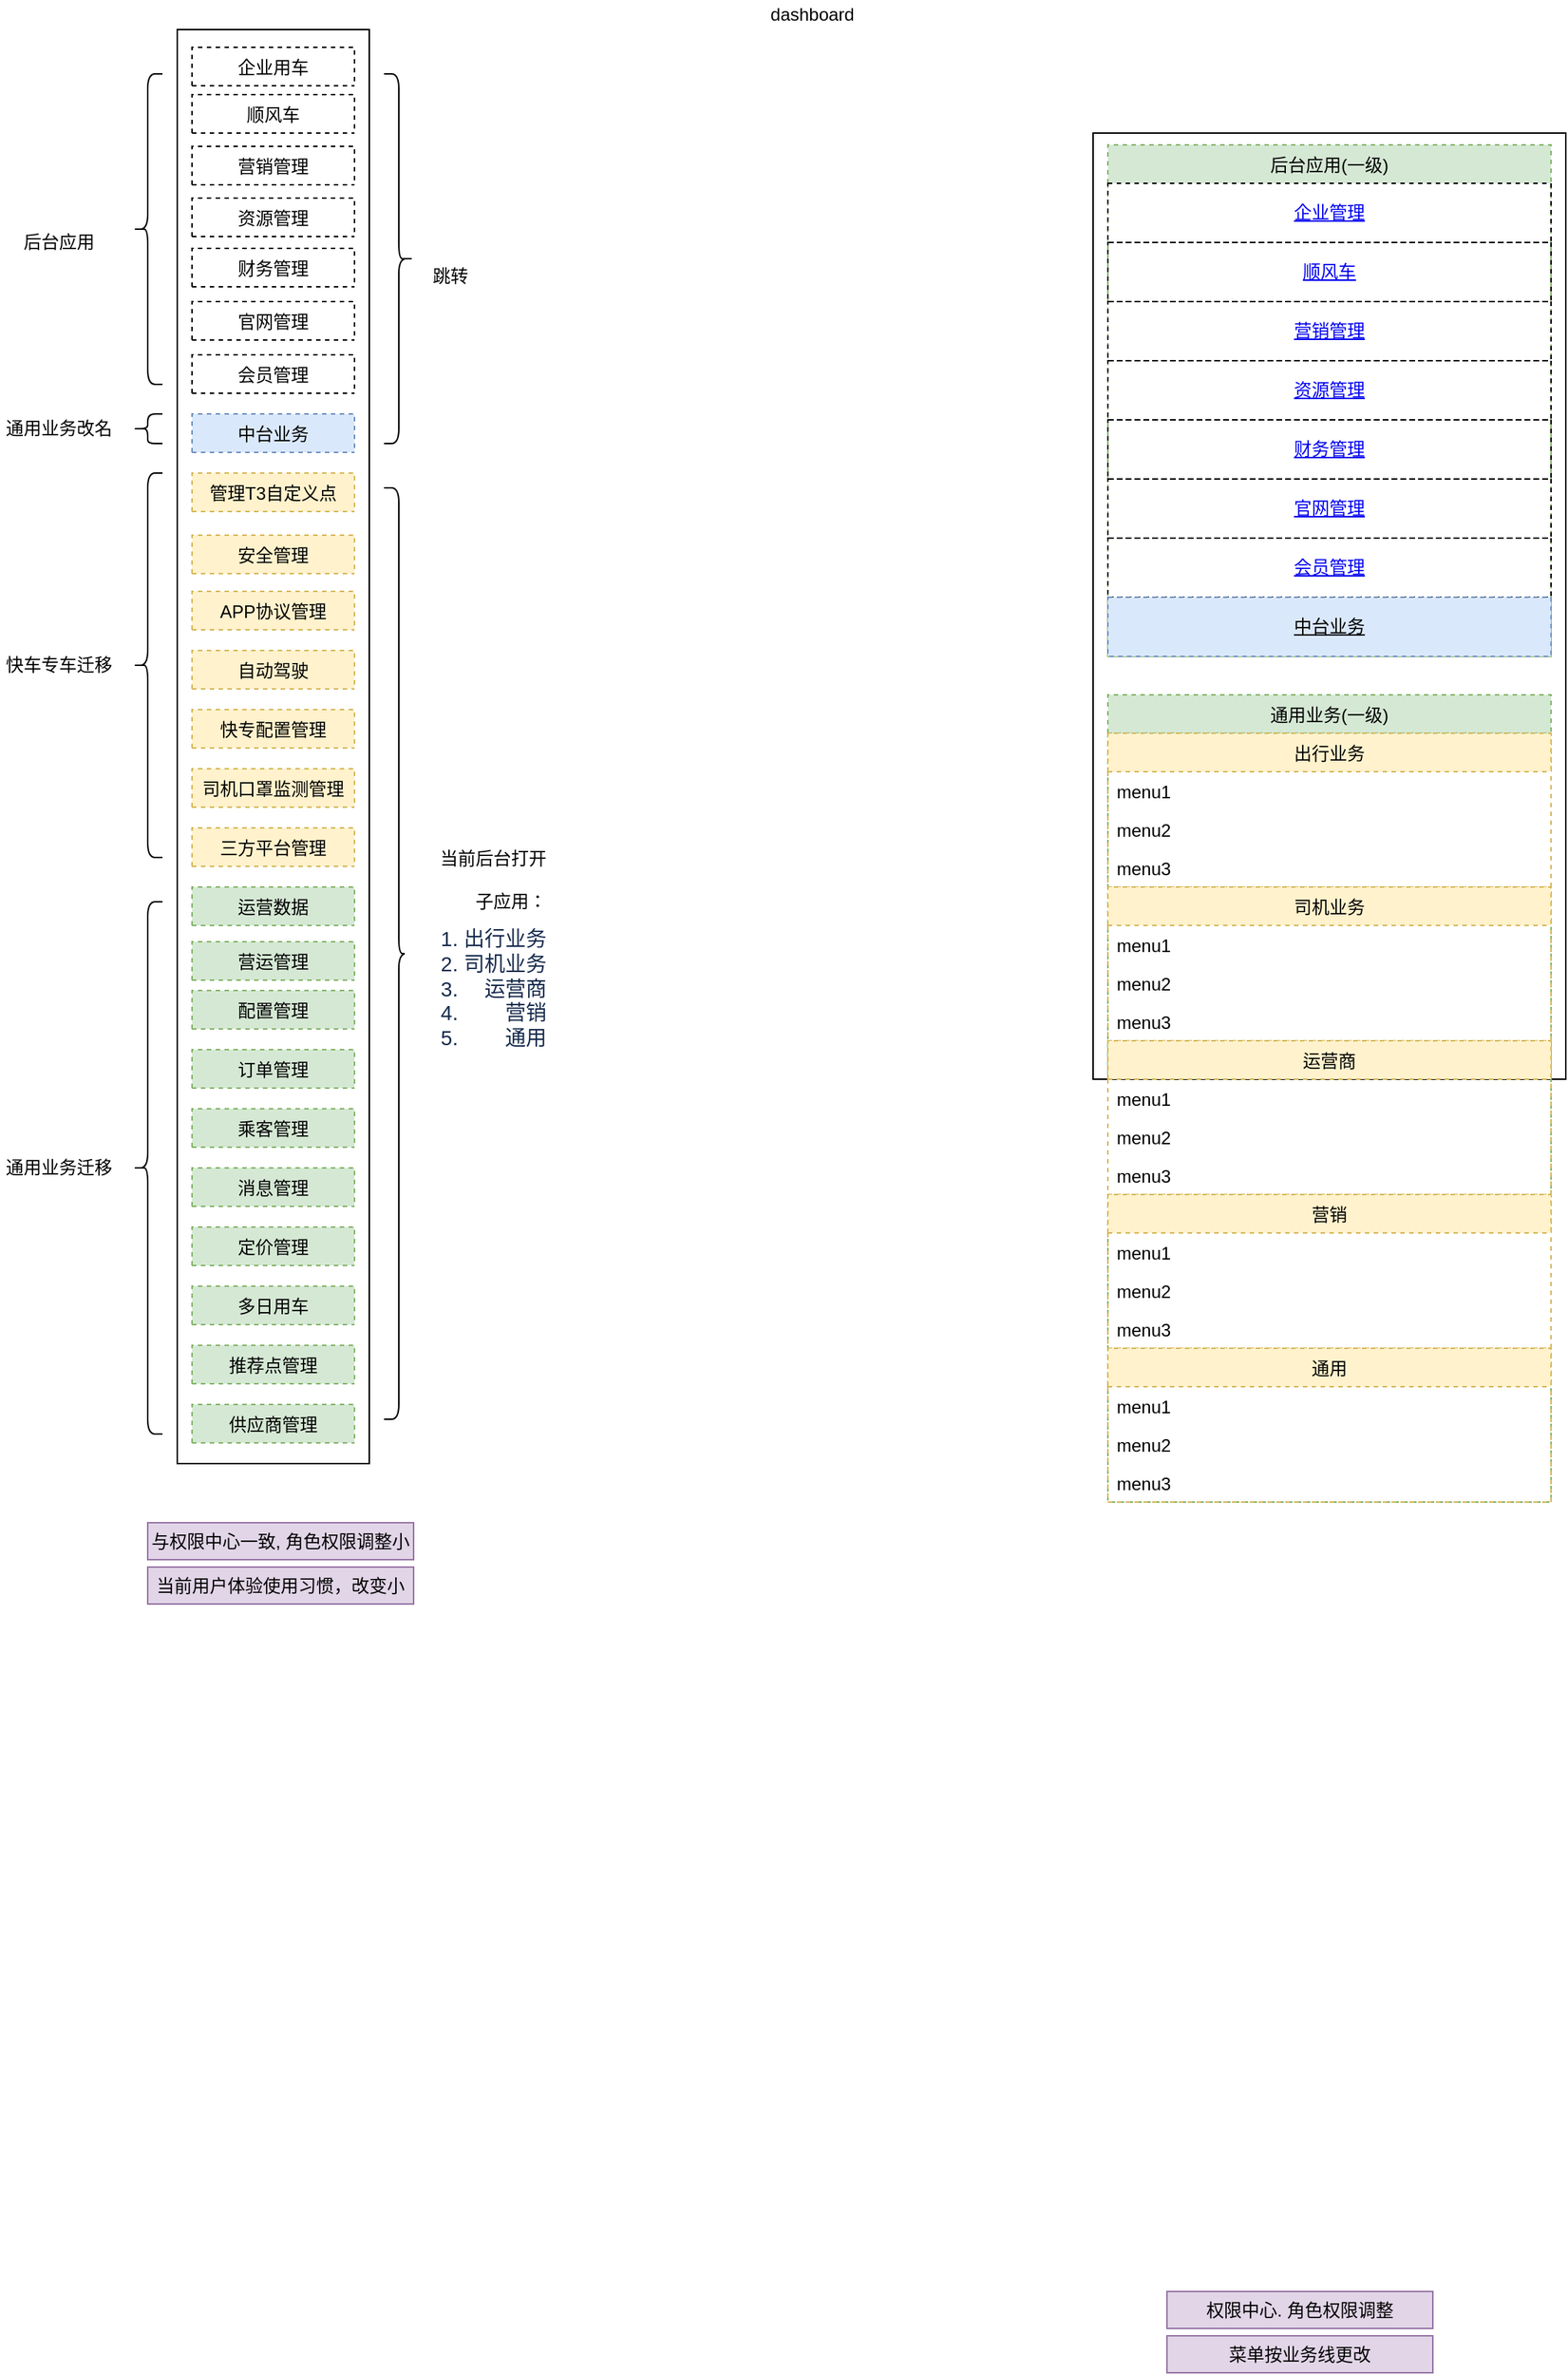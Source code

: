 <mxfile version="14.6.0" type="github">
  <diagram name="Page-1" id="9f46799a-70d6-7492-0946-bef42562c5a5">
    <mxGraphModel dx="2461" dy="762" grid="1" gridSize="10" guides="1" tooltips="1" connect="1" arrows="1" fold="1" page="1" pageScale="1" pageWidth="1100" pageHeight="850" background="#ffffff" math="0" shadow="0">
      <root>
        <mxCell id="0" />
        <mxCell id="1" parent="0" />
        <mxCell id="B4yOyPnlUr20ly3BL5Dv-3" value="" style="rounded=0;whiteSpace=wrap;html=1;" vertex="1" parent="1">
          <mxGeometry x="50" y="50" width="130" height="970" as="geometry" />
        </mxCell>
        <mxCell id="B4yOyPnlUr20ly3BL5Dv-4" value="dashboard" style="text;html=1;strokeColor=none;fillColor=none;align=center;verticalAlign=middle;whiteSpace=wrap;rounded=0;" vertex="1" parent="1">
          <mxGeometry x="445" y="30" width="70" height="20" as="geometry" />
        </mxCell>
        <mxCell id="B4yOyPnlUr20ly3BL5Dv-14" value="企业用车" style="swimlane;fontStyle=0;childLayout=stackLayout;horizontal=1;startSize=26;fillColor=none;horizontalStack=0;resizeParent=1;resizeParentMax=0;resizeLast=0;collapsible=1;marginBottom=0;dashed=1;" vertex="1" collapsed="1" parent="1">
          <mxGeometry x="60" y="62" width="110" height="26" as="geometry">
            <mxRectangle x="60" y="62" width="300" height="66" as="alternateBounds" />
          </mxGeometry>
        </mxCell>
        <UserObject label="企业用车" link="http://10.3.97.249/t3-web-companyLines/" id="B4yOyPnlUr20ly3BL5Dv-72">
          <mxCell style="text;html=1;strokeColor=none;fillColor=none;whiteSpace=wrap;align=right;verticalAlign=middle;fontColor=#0000EE;fontStyle=4;" vertex="1" parent="B4yOyPnlUr20ly3BL5Dv-14">
            <mxGeometry y="26" width="110" height="40" as="geometry" />
          </mxCell>
        </UserObject>
        <mxCell id="B4yOyPnlUr20ly3BL5Dv-48" value="顺风车" style="swimlane;fontStyle=0;childLayout=stackLayout;horizontal=1;startSize=26;fillColor=none;horizontalStack=0;resizeParent=1;resizeParentMax=0;resizeLast=0;collapsible=1;marginBottom=0;dashed=1;" vertex="1" collapsed="1" parent="1">
          <mxGeometry x="60" y="94" width="110" height="26" as="geometry">
            <mxRectangle x="60" y="130" width="300" height="66" as="alternateBounds" />
          </mxGeometry>
        </mxCell>
        <UserObject label="顺风车" link="https://www.draw.io" id="B4yOyPnlUr20ly3BL5Dv-77">
          <mxCell style="text;html=1;strokeColor=none;fillColor=none;whiteSpace=wrap;align=right;verticalAlign=middle;fontColor=#0000EE;fontStyle=4;" vertex="1" parent="B4yOyPnlUr20ly3BL5Dv-48">
            <mxGeometry y="26" width="110" height="40" as="geometry" />
          </mxCell>
        </UserObject>
        <mxCell id="B4yOyPnlUr20ly3BL5Dv-52" value="营销管理" style="swimlane;fontStyle=0;childLayout=stackLayout;horizontal=1;startSize=26;fillColor=none;horizontalStack=0;resizeParent=1;resizeParentMax=0;resizeLast=0;collapsible=1;marginBottom=0;dashed=1;" vertex="1" collapsed="1" parent="1">
          <mxGeometry x="60" y="129" width="110" height="26" as="geometry">
            <mxRectangle x="60" y="129" width="300" height="66" as="alternateBounds" />
          </mxGeometry>
        </mxCell>
        <UserObject label="营销管理" link="https://www.draw.io" id="B4yOyPnlUr20ly3BL5Dv-78">
          <mxCell style="text;html=1;strokeColor=none;fillColor=none;whiteSpace=wrap;align=right;verticalAlign=middle;fontColor=#0000EE;fontStyle=4;" vertex="1" parent="B4yOyPnlUr20ly3BL5Dv-52">
            <mxGeometry y="26" width="110" height="40" as="geometry" />
          </mxCell>
        </UserObject>
        <mxCell id="B4yOyPnlUr20ly3BL5Dv-56" value="资源管理" style="swimlane;fontStyle=0;childLayout=stackLayout;horizontal=1;startSize=26;fillColor=none;horizontalStack=0;resizeParent=1;resizeParentMax=0;resizeLast=0;collapsible=1;marginBottom=0;dashed=1;" vertex="1" collapsed="1" parent="1">
          <mxGeometry x="60" y="164" width="110" height="26" as="geometry">
            <mxRectangle x="60" y="200" width="300" height="66" as="alternateBounds" />
          </mxGeometry>
        </mxCell>
        <UserObject label="资源管理" link="https://www.draw.io" id="B4yOyPnlUr20ly3BL5Dv-79">
          <mxCell style="text;html=1;strokeColor=none;fillColor=none;whiteSpace=wrap;align=right;verticalAlign=middle;fontColor=#0000EE;fontStyle=4;" vertex="1" parent="B4yOyPnlUr20ly3BL5Dv-56">
            <mxGeometry y="26" width="110" height="40" as="geometry" />
          </mxCell>
        </UserObject>
        <mxCell id="B4yOyPnlUr20ly3BL5Dv-60" value="财务管理" style="swimlane;fontStyle=0;childLayout=stackLayout;horizontal=1;startSize=26;fillColor=none;horizontalStack=0;resizeParent=1;resizeParentMax=0;resizeLast=0;collapsible=1;marginBottom=0;dashed=1;" vertex="1" collapsed="1" parent="1">
          <mxGeometry x="60" y="198" width="110" height="26" as="geometry">
            <mxRectangle x="60" y="234" width="300" height="66" as="alternateBounds" />
          </mxGeometry>
        </mxCell>
        <UserObject label="财务管理" link="https://www.draw.io" id="B4yOyPnlUr20ly3BL5Dv-80">
          <mxCell style="text;html=1;strokeColor=none;fillColor=none;whiteSpace=wrap;align=right;verticalAlign=middle;fontColor=#0000EE;fontStyle=4;" vertex="1" parent="B4yOyPnlUr20ly3BL5Dv-60">
            <mxGeometry y="26" width="110" height="40" as="geometry" />
          </mxCell>
        </UserObject>
        <mxCell id="B4yOyPnlUr20ly3BL5Dv-64" value="官网管理" style="swimlane;fontStyle=0;childLayout=stackLayout;horizontal=1;startSize=26;fillColor=none;horizontalStack=0;resizeParent=1;resizeParentMax=0;resizeLast=0;collapsible=1;marginBottom=0;dashed=1;" vertex="1" collapsed="1" parent="1">
          <mxGeometry x="60" y="234" width="110" height="26" as="geometry">
            <mxRectangle x="60" y="270" width="300" height="66" as="alternateBounds" />
          </mxGeometry>
        </mxCell>
        <UserObject label="官网管理" link="https://www.draw.io" id="B4yOyPnlUr20ly3BL5Dv-81">
          <mxCell style="text;html=1;strokeColor=none;fillColor=none;whiteSpace=wrap;align=right;verticalAlign=middle;fontColor=#0000EE;fontStyle=4;" vertex="1" parent="B4yOyPnlUr20ly3BL5Dv-64">
            <mxGeometry y="26" width="110" height="40" as="geometry" />
          </mxCell>
        </UserObject>
        <mxCell id="B4yOyPnlUr20ly3BL5Dv-68" value="中台业务" style="swimlane;fontStyle=0;childLayout=stackLayout;horizontal=1;startSize=26;fillColor=#dae8fc;horizontalStack=0;resizeParent=1;resizeParentMax=0;resizeLast=0;collapsible=1;marginBottom=0;dashed=1;strokeColor=#6c8ebf;" vertex="1" collapsed="1" parent="1">
          <mxGeometry x="60" y="310" width="110" height="26" as="geometry">
            <mxRectangle x="60" y="310" width="300" height="66" as="alternateBounds" />
          </mxGeometry>
        </mxCell>
        <UserObject label="原通用业务" link="https://www.draw.io" id="B4yOyPnlUr20ly3BL5Dv-82">
          <mxCell style="text;html=1;strokeColor=none;fillColor=none;whiteSpace=wrap;align=right;verticalAlign=middle;fontColor=#0000EE;fontStyle=4;" vertex="1" parent="B4yOyPnlUr20ly3BL5Dv-68">
            <mxGeometry y="26" width="110" height="40" as="geometry" />
          </mxCell>
        </UserObject>
        <mxCell id="B4yOyPnlUr20ly3BL5Dv-83" value="管理T3自定义点" style="swimlane;fontStyle=0;childLayout=stackLayout;horizontal=1;startSize=26;fillColor=#fff2cc;horizontalStack=0;resizeParent=1;resizeParentMax=0;resizeLast=0;collapsible=1;marginBottom=0;dashed=1;strokeColor=#d6b656;" vertex="1" collapsed="1" parent="1">
          <mxGeometry x="60" y="350" width="110" height="26" as="geometry">
            <mxRectangle x="60" y="350" width="300" height="106" as="alternateBounds" />
          </mxGeometry>
        </mxCell>
        <UserObject label="自定义区域" link="https://www.draw.io" id="B4yOyPnlUr20ly3BL5Dv-84">
          <mxCell style="text;html=1;strokeColor=none;fillColor=none;whiteSpace=wrap;align=right;verticalAlign=middle;fontColor=#0000EE;fontStyle=4;" vertex="1" parent="B4yOyPnlUr20ly3BL5Dv-83">
            <mxGeometry y="26" width="110" height="40" as="geometry" />
          </mxCell>
        </UserObject>
        <UserObject label="自定义上车点" link="https://www.draw.io" id="B4yOyPnlUr20ly3BL5Dv-93">
          <mxCell style="text;html=1;strokeColor=none;fillColor=none;whiteSpace=wrap;align=right;verticalAlign=middle;fontColor=#0000EE;fontStyle=4;" vertex="1" parent="B4yOyPnlUr20ly3BL5Dv-83">
            <mxGeometry y="66" width="110" height="40" as="geometry" />
          </mxCell>
        </UserObject>
        <mxCell id="B4yOyPnlUr20ly3BL5Dv-90" value="安全管理" style="swimlane;fontStyle=0;childLayout=stackLayout;horizontal=1;startSize=26;fillColor=#fff2cc;horizontalStack=0;resizeParent=1;resizeParentMax=0;resizeLast=0;collapsible=1;marginBottom=0;dashed=1;strokeColor=#d6b656;" vertex="1" collapsed="1" parent="1">
          <mxGeometry x="60" y="392" width="110" height="26" as="geometry">
            <mxRectangle x="60" y="392" width="300" height="106" as="alternateBounds" />
          </mxGeometry>
        </mxCell>
        <UserObject label="行车事件规则" link="https://www.draw.io" id="B4yOyPnlUr20ly3BL5Dv-92">
          <mxCell style="text;html=1;strokeColor=none;fillColor=none;whiteSpace=wrap;align=right;verticalAlign=middle;fontColor=#0000EE;fontStyle=4;" vertex="1" parent="B4yOyPnlUr20ly3BL5Dv-90">
            <mxGeometry y="26" width="110" height="40" as="geometry" />
          </mxCell>
        </UserObject>
        <UserObject label="行车事件管理" link="https://www.draw.io" id="B4yOyPnlUr20ly3BL5Dv-91">
          <mxCell style="text;html=1;strokeColor=none;fillColor=none;whiteSpace=wrap;align=right;verticalAlign=middle;fontColor=#0000EE;fontStyle=4;" vertex="1" parent="B4yOyPnlUr20ly3BL5Dv-90">
            <mxGeometry y="66" width="110" height="40" as="geometry" />
          </mxCell>
        </UserObject>
        <mxCell id="B4yOyPnlUr20ly3BL5Dv-94" value="APP协议管理" style="swimlane;fontStyle=0;childLayout=stackLayout;horizontal=1;startSize=26;fillColor=#fff2cc;horizontalStack=0;resizeParent=1;resizeParentMax=0;resizeLast=0;collapsible=1;marginBottom=0;dashed=1;strokeColor=#d6b656;" vertex="1" collapsed="1" parent="1">
          <mxGeometry x="60" y="430" width="110" height="26" as="geometry">
            <mxRectangle x="60" y="430" width="300" height="106" as="alternateBounds" />
          </mxGeometry>
        </mxCell>
        <UserObject label="目录管理" link="https://www.draw.io" id="B4yOyPnlUr20ly3BL5Dv-95">
          <mxCell style="text;html=1;strokeColor=none;fillColor=none;whiteSpace=wrap;align=right;verticalAlign=middle;fontColor=#0000EE;fontStyle=4;" vertex="1" parent="B4yOyPnlUr20ly3BL5Dv-94">
            <mxGeometry y="26" width="110" height="40" as="geometry" />
          </mxCell>
        </UserObject>
        <UserObject label="协议管理" link="https://www.draw.io" id="B4yOyPnlUr20ly3BL5Dv-96">
          <mxCell style="text;html=1;strokeColor=none;fillColor=none;whiteSpace=wrap;align=right;verticalAlign=middle;fontColor=#0000EE;fontStyle=4;" vertex="1" parent="B4yOyPnlUr20ly3BL5Dv-94">
            <mxGeometry y="66" width="110" height="40" as="geometry" />
          </mxCell>
        </UserObject>
        <mxCell id="B4yOyPnlUr20ly3BL5Dv-101" value="自动驾驶" style="swimlane;fontStyle=0;childLayout=stackLayout;horizontal=1;startSize=26;fillColor=#fff2cc;horizontalStack=0;resizeParent=1;resizeParentMax=0;resizeLast=0;collapsible=1;marginBottom=0;dashed=1;strokeColor=#d6b656;" vertex="1" collapsed="1" parent="1">
          <mxGeometry x="60" y="470" width="110" height="26" as="geometry">
            <mxRectangle x="60" y="470" width="300" height="106" as="alternateBounds" />
          </mxGeometry>
        </mxCell>
        <UserObject label="区域管理" link="https://www.draw.io" id="B4yOyPnlUr20ly3BL5Dv-102">
          <mxCell style="text;html=1;strokeColor=none;fillColor=none;whiteSpace=wrap;align=right;verticalAlign=middle;fontColor=#0000EE;fontStyle=4;" vertex="1" parent="B4yOyPnlUr20ly3BL5Dv-101">
            <mxGeometry y="26" width="110" height="40" as="geometry" />
          </mxCell>
        </UserObject>
        <UserObject label="用户群管理" link="https://www.draw.io" id="B4yOyPnlUr20ly3BL5Dv-103">
          <mxCell style="text;html=1;strokeColor=none;fillColor=none;whiteSpace=wrap;align=right;verticalAlign=middle;fontColor=#0000EE;fontStyle=4;" vertex="1" parent="B4yOyPnlUr20ly3BL5Dv-101">
            <mxGeometry y="66" width="110" height="40" as="geometry" />
          </mxCell>
        </UserObject>
        <mxCell id="B4yOyPnlUr20ly3BL5Dv-107" value="快专配置管理" style="swimlane;fontStyle=0;childLayout=stackLayout;horizontal=1;startSize=26;fillColor=#fff2cc;horizontalStack=0;resizeParent=1;resizeParentMax=0;resizeLast=0;collapsible=1;marginBottom=0;dashed=1;strokeColor=#d6b656;" vertex="1" collapsed="1" parent="1">
          <mxGeometry x="60" y="510" width="110" height="26" as="geometry">
            <mxRectangle x="60" y="510" width="300" height="66" as="alternateBounds" />
          </mxGeometry>
        </mxCell>
        <UserObject label="取消原因管理" link="https://www.draw.io" id="B4yOyPnlUr20ly3BL5Dv-108">
          <mxCell style="text;html=1;strokeColor=none;fillColor=none;whiteSpace=wrap;align=right;verticalAlign=middle;fontColor=#0000EE;fontStyle=4;" vertex="1" parent="B4yOyPnlUr20ly3BL5Dv-107">
            <mxGeometry y="26" width="110" height="40" as="geometry" />
          </mxCell>
        </UserObject>
        <mxCell id="B4yOyPnlUr20ly3BL5Dv-110" value="司机口罩监测管理" style="swimlane;fontStyle=0;childLayout=stackLayout;horizontal=1;startSize=26;fillColor=#fff2cc;horizontalStack=0;resizeParent=1;resizeParentMax=0;resizeLast=0;collapsible=1;marginBottom=0;dashed=1;strokeColor=#d6b656;" vertex="1" collapsed="1" parent="1">
          <mxGeometry x="60" y="550" width="110" height="26" as="geometry">
            <mxRectangle x="60" y="550" width="300" height="106" as="alternateBounds" />
          </mxGeometry>
        </mxCell>
        <UserObject label="汇总统计数据" link="https://www.draw.io" id="B4yOyPnlUr20ly3BL5Dv-111">
          <mxCell style="text;html=1;strokeColor=none;fillColor=none;whiteSpace=wrap;align=right;verticalAlign=middle;fontColor=#0000EE;fontStyle=4;" vertex="1" parent="B4yOyPnlUr20ly3BL5Dv-110">
            <mxGeometry y="26" width="110" height="40" as="geometry" />
          </mxCell>
        </UserObject>
        <UserObject label="详细数据" link="https://www.draw.io" id="B4yOyPnlUr20ly3BL5Dv-112">
          <mxCell style="text;html=1;strokeColor=none;fillColor=none;whiteSpace=wrap;align=right;verticalAlign=middle;fontColor=#0000EE;fontStyle=4;" vertex="1" parent="B4yOyPnlUr20ly3BL5Dv-110">
            <mxGeometry y="66" width="110" height="40" as="geometry" />
          </mxCell>
        </UserObject>
        <mxCell id="B4yOyPnlUr20ly3BL5Dv-113" value="三方平台管理" style="swimlane;fontStyle=0;childLayout=stackLayout;horizontal=1;startSize=26;fillColor=#fff2cc;horizontalStack=0;resizeParent=1;resizeParentMax=0;resizeLast=0;collapsible=1;marginBottom=0;dashed=1;strokeColor=#d6b656;" vertex="1" collapsed="1" parent="1">
          <mxGeometry x="60" y="590" width="110" height="26" as="geometry">
            <mxRectangle x="60" y="590" width="300" height="106" as="alternateBounds" />
          </mxGeometry>
        </mxCell>
        <UserObject label="电子围栏过滤管理" link="https://www.draw.io" id="B4yOyPnlUr20ly3BL5Dv-114">
          <mxCell style="text;html=1;strokeColor=none;fillColor=none;whiteSpace=wrap;align=right;verticalAlign=middle;fontColor=#0000EE;fontStyle=4;" vertex="1" parent="B4yOyPnlUr20ly3BL5Dv-113">
            <mxGeometry y="26" width="110" height="40" as="geometry" />
          </mxCell>
        </UserObject>
        <UserObject label="三方平台开城管理" link="https://www.draw.io" id="B4yOyPnlUr20ly3BL5Dv-115">
          <mxCell style="text;html=1;strokeColor=none;fillColor=none;whiteSpace=wrap;align=right;verticalAlign=middle;fontColor=#0000EE;fontStyle=4;" vertex="1" parent="B4yOyPnlUr20ly3BL5Dv-113">
            <mxGeometry y="66" width="110" height="40" as="geometry" />
          </mxCell>
        </UserObject>
        <mxCell id="B4yOyPnlUr20ly3BL5Dv-118" value="运营数据" style="swimlane;fontStyle=0;childLayout=stackLayout;horizontal=1;startSize=26;fillColor=#d5e8d4;horizontalStack=0;resizeParent=1;resizeParentMax=0;resizeLast=0;collapsible=1;marginBottom=0;dashed=1;strokeColor=#82b366;" vertex="1" collapsed="1" parent="1">
          <mxGeometry x="60" y="630" width="110" height="26" as="geometry">
            <mxRectangle x="280" y="510" width="300" height="66" as="alternateBounds" />
          </mxGeometry>
        </mxCell>
        <UserObject label="运营地图" link="https://www.draw.io" id="B4yOyPnlUr20ly3BL5Dv-119">
          <mxCell style="text;html=1;strokeColor=none;fillColor=none;whiteSpace=wrap;align=right;verticalAlign=middle;fontColor=#0000EE;fontStyle=4;" vertex="1" parent="B4yOyPnlUr20ly3BL5Dv-118">
            <mxGeometry y="26" width="110" height="40" as="geometry" />
          </mxCell>
        </UserObject>
        <mxCell id="B4yOyPnlUr20ly3BL5Dv-130" value="营运管理" style="swimlane;fontStyle=0;childLayout=stackLayout;horizontal=1;startSize=26;fillColor=#d5e8d4;horizontalStack=0;resizeParent=1;resizeParentMax=0;resizeLast=0;collapsible=1;marginBottom=0;dashed=1;strokeColor=#82b366;" vertex="1" collapsed="1" parent="1">
          <mxGeometry x="60" y="667" width="110" height="26" as="geometry">
            <mxRectangle x="280" y="510" width="300" height="66" as="alternateBounds" />
          </mxGeometry>
        </mxCell>
        <UserObject label="运营地图" link="https://www.draw.io" id="B4yOyPnlUr20ly3BL5Dv-131">
          <mxCell style="text;html=1;strokeColor=none;fillColor=none;whiteSpace=wrap;align=right;verticalAlign=middle;fontColor=#0000EE;fontStyle=4;" vertex="1" parent="B4yOyPnlUr20ly3BL5Dv-130">
            <mxGeometry y="26" width="110" height="40" as="geometry" />
          </mxCell>
        </UserObject>
        <mxCell id="B4yOyPnlUr20ly3BL5Dv-133" value="配置管理" style="swimlane;fontStyle=0;childLayout=stackLayout;horizontal=1;startSize=26;fillColor=#d5e8d4;horizontalStack=0;resizeParent=1;resizeParentMax=0;resizeLast=0;collapsible=1;marginBottom=0;dashed=1;strokeColor=#82b366;" vertex="1" collapsed="1" parent="1">
          <mxGeometry x="60" y="700" width="110" height="26" as="geometry">
            <mxRectangle x="280" y="510" width="300" height="66" as="alternateBounds" />
          </mxGeometry>
        </mxCell>
        <UserObject label="运营地图" link="https://www.draw.io" id="B4yOyPnlUr20ly3BL5Dv-134">
          <mxCell style="text;html=1;strokeColor=none;fillColor=none;whiteSpace=wrap;align=right;verticalAlign=middle;fontColor=#0000EE;fontStyle=4;" vertex="1" parent="B4yOyPnlUr20ly3BL5Dv-133">
            <mxGeometry y="26" width="110" height="40" as="geometry" />
          </mxCell>
        </UserObject>
        <mxCell id="B4yOyPnlUr20ly3BL5Dv-135" value="订单管理" style="swimlane;fontStyle=0;childLayout=stackLayout;horizontal=1;startSize=26;fillColor=#d5e8d4;horizontalStack=0;resizeParent=1;resizeParentMax=0;resizeLast=0;collapsible=1;marginBottom=0;dashed=1;strokeColor=#82b366;" vertex="1" collapsed="1" parent="1">
          <mxGeometry x="60" y="740" width="110" height="26" as="geometry">
            <mxRectangle x="60" y="740" width="300" height="66" as="alternateBounds" />
          </mxGeometry>
        </mxCell>
        <UserObject label="运营地图" link="https://www.draw.io" id="B4yOyPnlUr20ly3BL5Dv-136">
          <mxCell style="text;html=1;strokeColor=none;fillColor=none;whiteSpace=wrap;align=right;verticalAlign=middle;fontColor=#0000EE;fontStyle=4;" vertex="1" parent="B4yOyPnlUr20ly3BL5Dv-135">
            <mxGeometry y="26" width="110" height="40" as="geometry" />
          </mxCell>
        </UserObject>
        <mxCell id="B4yOyPnlUr20ly3BL5Dv-137" value="乘客管理" style="swimlane;fontStyle=0;childLayout=stackLayout;horizontal=1;startSize=26;fillColor=#d5e8d4;horizontalStack=0;resizeParent=1;resizeParentMax=0;resizeLast=0;collapsible=1;marginBottom=0;dashed=1;strokeColor=#82b366;" vertex="1" collapsed="1" parent="1">
          <mxGeometry x="60" y="780" width="110" height="26" as="geometry">
            <mxRectangle x="280" y="510" width="300" height="66" as="alternateBounds" />
          </mxGeometry>
        </mxCell>
        <UserObject label="运营地图" link="https://www.draw.io" id="B4yOyPnlUr20ly3BL5Dv-138">
          <mxCell style="text;html=1;strokeColor=none;fillColor=none;whiteSpace=wrap;align=right;verticalAlign=middle;fontColor=#0000EE;fontStyle=4;" vertex="1" parent="B4yOyPnlUr20ly3BL5Dv-137">
            <mxGeometry y="26" width="110" height="40" as="geometry" />
          </mxCell>
        </UserObject>
        <mxCell id="B4yOyPnlUr20ly3BL5Dv-139" value="消息管理" style="swimlane;fontStyle=0;childLayout=stackLayout;horizontal=1;startSize=26;fillColor=#d5e8d4;horizontalStack=0;resizeParent=1;resizeParentMax=0;resizeLast=0;collapsible=1;marginBottom=0;dashed=1;strokeColor=#82b366;" vertex="1" collapsed="1" parent="1">
          <mxGeometry x="60" y="820" width="110" height="26" as="geometry">
            <mxRectangle x="280" y="510" width="300" height="66" as="alternateBounds" />
          </mxGeometry>
        </mxCell>
        <UserObject label="运营地图" link="https://www.draw.io" id="B4yOyPnlUr20ly3BL5Dv-140">
          <mxCell style="text;html=1;strokeColor=none;fillColor=none;whiteSpace=wrap;align=right;verticalAlign=middle;fontColor=#0000EE;fontStyle=4;" vertex="1" parent="B4yOyPnlUr20ly3BL5Dv-139">
            <mxGeometry y="26" width="110" height="40" as="geometry" />
          </mxCell>
        </UserObject>
        <mxCell id="B4yOyPnlUr20ly3BL5Dv-141" value="定价管理" style="swimlane;fontStyle=0;childLayout=stackLayout;horizontal=1;startSize=26;fillColor=#d5e8d4;horizontalStack=0;resizeParent=1;resizeParentMax=0;resizeLast=0;collapsible=1;marginBottom=0;dashed=1;strokeColor=#82b366;" vertex="1" collapsed="1" parent="1">
          <mxGeometry x="60" y="860" width="110" height="26" as="geometry">
            <mxRectangle x="280" y="510" width="300" height="66" as="alternateBounds" />
          </mxGeometry>
        </mxCell>
        <UserObject label="运营地图" link="https://www.draw.io" id="B4yOyPnlUr20ly3BL5Dv-142">
          <mxCell style="text;html=1;strokeColor=none;fillColor=none;whiteSpace=wrap;align=right;verticalAlign=middle;fontColor=#0000EE;fontStyle=4;" vertex="1" parent="B4yOyPnlUr20ly3BL5Dv-141">
            <mxGeometry y="26" width="110" height="40" as="geometry" />
          </mxCell>
        </UserObject>
        <mxCell id="B4yOyPnlUr20ly3BL5Dv-143" value="多日用车" style="swimlane;fontStyle=0;childLayout=stackLayout;horizontal=1;startSize=26;fillColor=#d5e8d4;horizontalStack=0;resizeParent=1;resizeParentMax=0;resizeLast=0;collapsible=1;marginBottom=0;dashed=1;strokeColor=#82b366;" vertex="1" collapsed="1" parent="1">
          <mxGeometry x="60" y="900" width="110" height="26" as="geometry">
            <mxRectangle x="280" y="510" width="300" height="66" as="alternateBounds" />
          </mxGeometry>
        </mxCell>
        <UserObject label="运营地图" link="https://www.draw.io" id="B4yOyPnlUr20ly3BL5Dv-144">
          <mxCell style="text;html=1;strokeColor=none;fillColor=none;whiteSpace=wrap;align=right;verticalAlign=middle;fontColor=#0000EE;fontStyle=4;" vertex="1" parent="B4yOyPnlUr20ly3BL5Dv-143">
            <mxGeometry y="26" width="110" height="40" as="geometry" />
          </mxCell>
        </UserObject>
        <mxCell id="B4yOyPnlUr20ly3BL5Dv-145" value="推荐点管理" style="swimlane;fontStyle=0;childLayout=stackLayout;horizontal=1;startSize=26;fillColor=#d5e8d4;horizontalStack=0;resizeParent=1;resizeParentMax=0;resizeLast=0;collapsible=1;marginBottom=0;dashed=1;strokeColor=#82b366;" vertex="1" collapsed="1" parent="1">
          <mxGeometry x="60" y="940" width="110" height="26" as="geometry">
            <mxRectangle x="280" y="510" width="300" height="66" as="alternateBounds" />
          </mxGeometry>
        </mxCell>
        <UserObject label="运营地图" link="https://www.draw.io" id="B4yOyPnlUr20ly3BL5Dv-146">
          <mxCell style="text;html=1;strokeColor=none;fillColor=none;whiteSpace=wrap;align=right;verticalAlign=middle;fontColor=#0000EE;fontStyle=4;" vertex="1" parent="B4yOyPnlUr20ly3BL5Dv-145">
            <mxGeometry y="26" width="110" height="40" as="geometry" />
          </mxCell>
        </UserObject>
        <mxCell id="B4yOyPnlUr20ly3BL5Dv-147" value="供应商管理" style="swimlane;fontStyle=0;childLayout=stackLayout;horizontal=1;startSize=26;fillColor=#d5e8d4;horizontalStack=0;resizeParent=1;resizeParentMax=0;resizeLast=0;collapsible=1;marginBottom=0;dashed=1;strokeColor=#82b366;" vertex="1" collapsed="1" parent="1">
          <mxGeometry x="60" y="980" width="110" height="26" as="geometry">
            <mxRectangle x="280" y="510" width="300" height="66" as="alternateBounds" />
          </mxGeometry>
        </mxCell>
        <UserObject label="运营地图" link="https://www.draw.io" id="B4yOyPnlUr20ly3BL5Dv-148">
          <mxCell style="text;html=1;strokeColor=none;fillColor=none;whiteSpace=wrap;align=right;verticalAlign=middle;fontColor=#0000EE;fontStyle=4;" vertex="1" parent="B4yOyPnlUr20ly3BL5Dv-147">
            <mxGeometry y="26" width="110" height="40" as="geometry" />
          </mxCell>
        </UserObject>
        <mxCell id="B4yOyPnlUr20ly3BL5Dv-149" value="" style="shape=curlyBracket;whiteSpace=wrap;html=1;rounded=1;align=right;" vertex="1" parent="1">
          <mxGeometry x="20" y="350" width="20" height="260" as="geometry" />
        </mxCell>
        <mxCell id="B4yOyPnlUr20ly3BL5Dv-150" value="" style="shape=curlyBracket;whiteSpace=wrap;html=1;rounded=1;align=right;" vertex="1" parent="1">
          <mxGeometry x="20" y="640" width="20" height="360" as="geometry" />
        </mxCell>
        <mxCell id="B4yOyPnlUr20ly3BL5Dv-152" value="快车专车迁移" style="text;html=1;strokeColor=none;fillColor=none;align=center;verticalAlign=middle;whiteSpace=wrap;rounded=0;" vertex="1" parent="1">
          <mxGeometry x="-70" y="470" width="80" height="20" as="geometry" />
        </mxCell>
        <mxCell id="B4yOyPnlUr20ly3BL5Dv-156" value="通用业务迁移" style="text;html=1;strokeColor=none;fillColor=none;align=center;verticalAlign=middle;whiteSpace=wrap;rounded=0;" vertex="1" parent="1">
          <mxGeometry x="-70" y="810" width="80" height="20" as="geometry" />
        </mxCell>
        <mxCell id="B4yOyPnlUr20ly3BL5Dv-157" value="" style="shape=curlyBracket;whiteSpace=wrap;html=1;rounded=1;align=right;" vertex="1" parent="1">
          <mxGeometry x="20" y="310" width="20" height="20" as="geometry" />
        </mxCell>
        <mxCell id="B4yOyPnlUr20ly3BL5Dv-158" value="通用业务改名" style="text;html=1;strokeColor=none;fillColor=none;align=center;verticalAlign=middle;whiteSpace=wrap;rounded=0;" vertex="1" parent="1">
          <mxGeometry x="-70" y="310" width="80" height="20" as="geometry" />
        </mxCell>
        <mxCell id="B4yOyPnlUr20ly3BL5Dv-159" value="" style="shape=curlyBracket;whiteSpace=wrap;html=1;rounded=1;align=right;" vertex="1" parent="1">
          <mxGeometry x="20" y="80" width="20" height="210" as="geometry" />
        </mxCell>
        <mxCell id="B4yOyPnlUr20ly3BL5Dv-160" value="后台应用" style="text;html=1;strokeColor=none;fillColor=none;align=center;verticalAlign=middle;whiteSpace=wrap;rounded=0;" vertex="1" parent="1">
          <mxGeometry x="-70" y="184" width="80" height="20" as="geometry" />
        </mxCell>
        <mxCell id="B4yOyPnlUr20ly3BL5Dv-161" value="" style="shape=curlyBracket;whiteSpace=wrap;html=1;rounded=1;align=right;direction=west;" vertex="1" parent="1">
          <mxGeometry x="190" y="80" width="20" height="250" as="geometry" />
        </mxCell>
        <mxCell id="B4yOyPnlUr20ly3BL5Dv-162" value="跳转" style="text;html=1;strokeColor=none;fillColor=none;align=center;verticalAlign=middle;whiteSpace=wrap;rounded=0;" vertex="1" parent="1">
          <mxGeometry x="195" y="207" width="80" height="20" as="geometry" />
        </mxCell>
        <mxCell id="B4yOyPnlUr20ly3BL5Dv-169" value="" style="shape=curlyBracket;whiteSpace=wrap;html=1;rounded=1;align=right;direction=west;" vertex="1" parent="1">
          <mxGeometry x="190" y="360" width="20" height="630" as="geometry" />
        </mxCell>
        <mxCell id="B4yOyPnlUr20ly3BL5Dv-172" value="&lt;span style=&quot;text-align: center&quot;&gt;&lt;br&gt;&lt;br&gt;当前后台打开&lt;br&gt;&lt;br&gt;子应用：&lt;br&gt;&lt;/span&gt;&lt;ol style=&quot;margin: 10px 0px 0px ; color: rgb(23 , 43 , 77) ; font-family: , &amp;#34;blinkmacsystemfont&amp;#34; , &amp;#34;segoe ui&amp;#34; , &amp;#34;roboto&amp;#34; , &amp;#34;oxygen&amp;#34; , &amp;#34;ubuntu&amp;#34; , &amp;#34;fira sans&amp;#34; , &amp;#34;droid sans&amp;#34; , &amp;#34;helvetica neue&amp;#34; , sans-serif ; font-size: 14px ; background-color: rgb(255 , 255 , 255)&quot;&gt;&lt;li&gt;出行业务&lt;/li&gt;&lt;li&gt;司机业务&lt;/li&gt;&lt;li&gt;运营商&lt;/li&gt;&lt;li&gt;营销&lt;/li&gt;&lt;li&gt;通用&lt;/li&gt;&lt;/ol&gt;" style="text;html=1;strokeColor=none;fillColor=none;spacing=5;spacingTop=-20;whiteSpace=wrap;overflow=hidden;rounded=0;align=right;" vertex="1" parent="1">
          <mxGeometry x="195" y="585" width="110" height="190" as="geometry" />
        </mxCell>
        <mxCell id="B4yOyPnlUr20ly3BL5Dv-174" value="与权限中心一致, 角色权限调整小" style="text;html=1;strokeColor=#9673a6;fillColor=#e1d5e7;align=center;verticalAlign=middle;whiteSpace=wrap;rounded=0;" vertex="1" parent="1">
          <mxGeometry x="30" y="1060" width="180" height="25" as="geometry" />
        </mxCell>
        <mxCell id="B4yOyPnlUr20ly3BL5Dv-175" value="当前用户体验使用习惯，改变小" style="text;html=1;strokeColor=#9673a6;fillColor=#e1d5e7;align=center;verticalAlign=middle;whiteSpace=wrap;rounded=0;" vertex="1" parent="1">
          <mxGeometry x="30" y="1090" width="180" height="25" as="geometry" />
        </mxCell>
        <mxCell id="B4yOyPnlUr20ly3BL5Dv-176" value="" style="rounded=0;whiteSpace=wrap;html=1;" vertex="1" parent="1">
          <mxGeometry x="670" y="120" width="320" height="640" as="geometry" />
        </mxCell>
        <mxCell id="B4yOyPnlUr20ly3BL5Dv-177" value="后台应用(一级)" style="swimlane;fontStyle=0;childLayout=stackLayout;horizontal=1;startSize=26;fillColor=#d5e8d4;horizontalStack=0;resizeParent=1;resizeParentMax=0;resizeLast=0;collapsible=1;marginBottom=0;dashed=1;strokeColor=#82b366;" vertex="1" parent="1">
          <mxGeometry x="680" y="128" width="300" height="346" as="geometry">
            <mxRectangle x="680" y="128" width="110" height="26" as="alternateBounds" />
          </mxGeometry>
        </mxCell>
        <UserObject label="企业管理" link="http://10.3.97.249/t3-web-companyLines/" id="B4yOyPnlUr20ly3BL5Dv-178">
          <mxCell style="text;html=1;fillColor=none;whiteSpace=wrap;align=center;verticalAlign=middle;fontColor=#0000EE;fontStyle=4;dashed=1;strokeColor=#000000;" vertex="1" parent="B4yOyPnlUr20ly3BL5Dv-177">
            <mxGeometry y="26" width="300" height="40" as="geometry" />
          </mxCell>
        </UserObject>
        <UserObject label="顺风车" link="http://10.3.97.249/t3-web-companyLines/" id="B4yOyPnlUr20ly3BL5Dv-248">
          <mxCell style="text;html=1;fillColor=none;whiteSpace=wrap;align=center;verticalAlign=middle;fontColor=#0000EE;fontStyle=4;dashed=1;strokeColor=#000000;" vertex="1" parent="B4yOyPnlUr20ly3BL5Dv-177">
            <mxGeometry y="66" width="300" height="40" as="geometry" />
          </mxCell>
        </UserObject>
        <UserObject label="营销管理" link="http://10.3.97.249/t3-web-companyLines/" id="B4yOyPnlUr20ly3BL5Dv-252">
          <mxCell style="text;html=1;fillColor=none;whiteSpace=wrap;align=center;verticalAlign=middle;fontColor=#0000EE;fontStyle=4;dashed=1;strokeColor=#000000;" vertex="1" parent="B4yOyPnlUr20ly3BL5Dv-177">
            <mxGeometry y="106" width="300" height="40" as="geometry" />
          </mxCell>
        </UserObject>
        <UserObject label="资源管理" link="http://10.3.97.249/t3-web-companyLines/" id="B4yOyPnlUr20ly3BL5Dv-250">
          <mxCell style="text;html=1;fillColor=none;whiteSpace=wrap;align=center;verticalAlign=middle;fontColor=#0000EE;fontStyle=4;dashed=1;strokeColor=#000000;" vertex="1" parent="B4yOyPnlUr20ly3BL5Dv-177">
            <mxGeometry y="146" width="300" height="40" as="geometry" />
          </mxCell>
        </UserObject>
        <UserObject label="财务管理" link="http://10.3.97.249/t3-web-companyLines/" id="B4yOyPnlUr20ly3BL5Dv-255">
          <mxCell style="text;html=1;fillColor=none;whiteSpace=wrap;align=center;verticalAlign=middle;fontColor=#0000EE;fontStyle=4;dashed=1;strokeColor=#000000;" vertex="1" parent="B4yOyPnlUr20ly3BL5Dv-177">
            <mxGeometry y="186" width="300" height="40" as="geometry" />
          </mxCell>
        </UserObject>
        <UserObject label="官网管理" link="http://10.3.97.249/t3-web-companyLines/" id="B4yOyPnlUr20ly3BL5Dv-256">
          <mxCell style="text;html=1;fillColor=none;whiteSpace=wrap;align=center;verticalAlign=middle;fontColor=#0000EE;fontStyle=4;dashed=1;strokeColor=#000000;" vertex="1" parent="B4yOyPnlUr20ly3BL5Dv-177">
            <mxGeometry y="226" width="300" height="40" as="geometry" />
          </mxCell>
        </UserObject>
        <UserObject label="会员管理" link="http://10.3.97.249/t3-web-companyLines/" id="B4yOyPnlUr20ly3BL5Dv-257">
          <mxCell style="text;html=1;fillColor=none;whiteSpace=wrap;align=center;verticalAlign=middle;fontColor=#0000EE;fontStyle=4;dashed=1;strokeColor=#000000;" vertex="1" parent="B4yOyPnlUr20ly3BL5Dv-177">
            <mxGeometry y="266" width="300" height="40" as="geometry" />
          </mxCell>
        </UserObject>
        <UserObject label="中台业务" link="http://10.3.97.249/t3-web-companyLines/" id="B4yOyPnlUr20ly3BL5Dv-249">
          <mxCell style="text;html=1;fillColor=#dae8fc;whiteSpace=wrap;align=center;verticalAlign=middle;fontStyle=4;dashed=1;strokeColor=#6c8ebf;" vertex="1" parent="B4yOyPnlUr20ly3BL5Dv-177">
            <mxGeometry y="306" width="300" height="40" as="geometry" />
          </mxCell>
        </UserObject>
        <mxCell id="B4yOyPnlUr20ly3BL5Dv-253" value="会员管理" style="swimlane;fontStyle=0;childLayout=stackLayout;horizontal=1;startSize=26;fillColor=none;horizontalStack=0;resizeParent=1;resizeParentMax=0;resizeLast=0;collapsible=1;marginBottom=0;dashed=1;" vertex="1" collapsed="1" parent="1">
          <mxGeometry x="60" y="270" width="110" height="26" as="geometry">
            <mxRectangle x="60" y="98" width="300" height="66" as="alternateBounds" />
          </mxGeometry>
        </mxCell>
        <UserObject label="企业用车" link="http://10.3.97.249/t3-web-companyLines/" id="B4yOyPnlUr20ly3BL5Dv-254">
          <mxCell style="text;html=1;strokeColor=none;fillColor=none;whiteSpace=wrap;align=right;verticalAlign=middle;fontColor=#0000EE;fontStyle=4;" vertex="1" parent="B4yOyPnlUr20ly3BL5Dv-253">
            <mxGeometry y="26" width="110" height="40" as="geometry" />
          </mxCell>
        </UserObject>
        <mxCell id="B4yOyPnlUr20ly3BL5Dv-270" value="通用业务(一级)" style="swimlane;fontStyle=0;childLayout=stackLayout;horizontal=1;startSize=26;fillColor=#d5e8d4;horizontalStack=0;resizeParent=1;resizeParentMax=0;resizeLast=0;collapsible=1;marginBottom=0;dashed=1;strokeColor=#82b366;" vertex="1" parent="1">
          <mxGeometry x="680" y="500" width="300" height="546" as="geometry">
            <mxRectangle x="820" y="470" width="110" height="26" as="alternateBounds" />
          </mxGeometry>
        </mxCell>
        <mxCell id="B4yOyPnlUr20ly3BL5Dv-376" value="出行业务" style="swimlane;fontStyle=0;childLayout=stackLayout;horizontal=1;startSize=26;fillColor=#fff2cc;horizontalStack=0;resizeParent=1;resizeParentMax=0;resizeLast=0;collapsible=1;marginBottom=0;dashed=1;strokeColor=#d6b656;align=center;" vertex="1" parent="B4yOyPnlUr20ly3BL5Dv-270">
          <mxGeometry y="26" width="300" height="104" as="geometry">
            <mxRectangle y="26" width="300" height="26" as="alternateBounds" />
          </mxGeometry>
        </mxCell>
        <mxCell id="B4yOyPnlUr20ly3BL5Dv-377" value="menu1" style="text;strokeColor=none;fillColor=none;align=left;verticalAlign=top;spacingLeft=4;spacingRight=4;overflow=hidden;rotatable=0;points=[[0,0.5],[1,0.5]];portConstraint=eastwest;" vertex="1" parent="B4yOyPnlUr20ly3BL5Dv-376">
          <mxGeometry y="26" width="300" height="26" as="geometry" />
        </mxCell>
        <mxCell id="B4yOyPnlUr20ly3BL5Dv-378" value="menu2" style="text;strokeColor=none;fillColor=none;align=left;verticalAlign=top;spacingLeft=4;spacingRight=4;overflow=hidden;rotatable=0;points=[[0,0.5],[1,0.5]];portConstraint=eastwest;" vertex="1" parent="B4yOyPnlUr20ly3BL5Dv-376">
          <mxGeometry y="52" width="300" height="26" as="geometry" />
        </mxCell>
        <mxCell id="B4yOyPnlUr20ly3BL5Dv-379" value="menu3" style="text;strokeColor=none;fillColor=none;align=left;verticalAlign=top;spacingLeft=4;spacingRight=4;overflow=hidden;rotatable=0;points=[[0,0.5],[1,0.5]];portConstraint=eastwest;" vertex="1" parent="B4yOyPnlUr20ly3BL5Dv-376">
          <mxGeometry y="78" width="300" height="26" as="geometry" />
        </mxCell>
        <mxCell id="B4yOyPnlUr20ly3BL5Dv-372" value="司机业务" style="swimlane;fontStyle=0;childLayout=stackLayout;horizontal=1;startSize=26;fillColor=#fff2cc;horizontalStack=0;resizeParent=1;resizeParentMax=0;resizeLast=0;collapsible=1;marginBottom=0;dashed=1;strokeColor=#d6b656;align=center;" vertex="1" parent="B4yOyPnlUr20ly3BL5Dv-270">
          <mxGeometry y="130" width="300" height="104" as="geometry">
            <mxRectangle y="130" width="300" height="26" as="alternateBounds" />
          </mxGeometry>
        </mxCell>
        <mxCell id="B4yOyPnlUr20ly3BL5Dv-373" value="menu1" style="text;strokeColor=none;fillColor=none;align=left;verticalAlign=top;spacingLeft=4;spacingRight=4;overflow=hidden;rotatable=0;points=[[0,0.5],[1,0.5]];portConstraint=eastwest;" vertex="1" parent="B4yOyPnlUr20ly3BL5Dv-372">
          <mxGeometry y="26" width="300" height="26" as="geometry" />
        </mxCell>
        <mxCell id="B4yOyPnlUr20ly3BL5Dv-374" value="menu2" style="text;strokeColor=none;fillColor=none;align=left;verticalAlign=top;spacingLeft=4;spacingRight=4;overflow=hidden;rotatable=0;points=[[0,0.5],[1,0.5]];portConstraint=eastwest;" vertex="1" parent="B4yOyPnlUr20ly3BL5Dv-372">
          <mxGeometry y="52" width="300" height="26" as="geometry" />
        </mxCell>
        <mxCell id="B4yOyPnlUr20ly3BL5Dv-375" value="menu3" style="text;strokeColor=none;fillColor=none;align=left;verticalAlign=top;spacingLeft=4;spacingRight=4;overflow=hidden;rotatable=0;points=[[0,0.5],[1,0.5]];portConstraint=eastwest;" vertex="1" parent="B4yOyPnlUr20ly3BL5Dv-372">
          <mxGeometry y="78" width="300" height="26" as="geometry" />
        </mxCell>
        <mxCell id="B4yOyPnlUr20ly3BL5Dv-368" value="运营商" style="swimlane;fontStyle=0;childLayout=stackLayout;horizontal=1;startSize=26;fillColor=#fff2cc;horizontalStack=0;resizeParent=1;resizeParentMax=0;resizeLast=0;collapsible=1;marginBottom=0;dashed=1;strokeColor=#d6b656;align=center;" vertex="1" parent="B4yOyPnlUr20ly3BL5Dv-270">
          <mxGeometry y="234" width="300" height="104" as="geometry">
            <mxRectangle y="234" width="300" height="26" as="alternateBounds" />
          </mxGeometry>
        </mxCell>
        <mxCell id="B4yOyPnlUr20ly3BL5Dv-369" value="menu1" style="text;strokeColor=none;fillColor=none;align=left;verticalAlign=top;spacingLeft=4;spacingRight=4;overflow=hidden;rotatable=0;points=[[0,0.5],[1,0.5]];portConstraint=eastwest;" vertex="1" parent="B4yOyPnlUr20ly3BL5Dv-368">
          <mxGeometry y="26" width="300" height="26" as="geometry" />
        </mxCell>
        <mxCell id="B4yOyPnlUr20ly3BL5Dv-370" value="menu2" style="text;strokeColor=none;fillColor=none;align=left;verticalAlign=top;spacingLeft=4;spacingRight=4;overflow=hidden;rotatable=0;points=[[0,0.5],[1,0.5]];portConstraint=eastwest;" vertex="1" parent="B4yOyPnlUr20ly3BL5Dv-368">
          <mxGeometry y="52" width="300" height="26" as="geometry" />
        </mxCell>
        <mxCell id="B4yOyPnlUr20ly3BL5Dv-371" value="menu3" style="text;strokeColor=none;fillColor=none;align=left;verticalAlign=top;spacingLeft=4;spacingRight=4;overflow=hidden;rotatable=0;points=[[0,0.5],[1,0.5]];portConstraint=eastwest;" vertex="1" parent="B4yOyPnlUr20ly3BL5Dv-368">
          <mxGeometry y="78" width="300" height="26" as="geometry" />
        </mxCell>
        <mxCell id="B4yOyPnlUr20ly3BL5Dv-364" value="营销" style="swimlane;fontStyle=0;childLayout=stackLayout;horizontal=1;startSize=26;fillColor=#fff2cc;horizontalStack=0;resizeParent=1;resizeParentMax=0;resizeLast=0;collapsible=1;marginBottom=0;dashed=1;strokeColor=#d6b656;align=center;" vertex="1" parent="B4yOyPnlUr20ly3BL5Dv-270">
          <mxGeometry y="338" width="300" height="104" as="geometry">
            <mxRectangle y="338" width="300" height="26" as="alternateBounds" />
          </mxGeometry>
        </mxCell>
        <mxCell id="B4yOyPnlUr20ly3BL5Dv-365" value="menu1" style="text;strokeColor=none;fillColor=none;align=left;verticalAlign=top;spacingLeft=4;spacingRight=4;overflow=hidden;rotatable=0;points=[[0,0.5],[1,0.5]];portConstraint=eastwest;" vertex="1" parent="B4yOyPnlUr20ly3BL5Dv-364">
          <mxGeometry y="26" width="300" height="26" as="geometry" />
        </mxCell>
        <mxCell id="B4yOyPnlUr20ly3BL5Dv-366" value="menu2" style="text;strokeColor=none;fillColor=none;align=left;verticalAlign=top;spacingLeft=4;spacingRight=4;overflow=hidden;rotatable=0;points=[[0,0.5],[1,0.5]];portConstraint=eastwest;" vertex="1" parent="B4yOyPnlUr20ly3BL5Dv-364">
          <mxGeometry y="52" width="300" height="26" as="geometry" />
        </mxCell>
        <mxCell id="B4yOyPnlUr20ly3BL5Dv-367" value="menu3" style="text;strokeColor=none;fillColor=none;align=left;verticalAlign=top;spacingLeft=4;spacingRight=4;overflow=hidden;rotatable=0;points=[[0,0.5],[1,0.5]];portConstraint=eastwest;" vertex="1" parent="B4yOyPnlUr20ly3BL5Dv-364">
          <mxGeometry y="78" width="300" height="26" as="geometry" />
        </mxCell>
        <mxCell id="B4yOyPnlUr20ly3BL5Dv-355" value="通用" style="swimlane;fontStyle=0;childLayout=stackLayout;horizontal=1;startSize=26;fillColor=#fff2cc;horizontalStack=0;resizeParent=1;resizeParentMax=0;resizeLast=0;collapsible=1;marginBottom=0;dashed=1;strokeColor=#d6b656;align=center;" vertex="1" parent="B4yOyPnlUr20ly3BL5Dv-270">
          <mxGeometry y="442" width="300" height="104" as="geometry">
            <mxRectangle y="442" width="300" height="26" as="alternateBounds" />
          </mxGeometry>
        </mxCell>
        <mxCell id="B4yOyPnlUr20ly3BL5Dv-356" value="menu1" style="text;strokeColor=none;fillColor=none;align=left;verticalAlign=top;spacingLeft=4;spacingRight=4;overflow=hidden;rotatable=0;points=[[0,0.5],[1,0.5]];portConstraint=eastwest;" vertex="1" parent="B4yOyPnlUr20ly3BL5Dv-355">
          <mxGeometry y="26" width="300" height="26" as="geometry" />
        </mxCell>
        <mxCell id="B4yOyPnlUr20ly3BL5Dv-357" value="menu2" style="text;strokeColor=none;fillColor=none;align=left;verticalAlign=top;spacingLeft=4;spacingRight=4;overflow=hidden;rotatable=0;points=[[0,0.5],[1,0.5]];portConstraint=eastwest;" vertex="1" parent="B4yOyPnlUr20ly3BL5Dv-355">
          <mxGeometry y="52" width="300" height="26" as="geometry" />
        </mxCell>
        <mxCell id="B4yOyPnlUr20ly3BL5Dv-358" value="menu3" style="text;strokeColor=none;fillColor=none;align=left;verticalAlign=top;spacingLeft=4;spacingRight=4;overflow=hidden;rotatable=0;points=[[0,0.5],[1,0.5]];portConstraint=eastwest;" vertex="1" parent="B4yOyPnlUr20ly3BL5Dv-355">
          <mxGeometry y="78" width="300" height="26" as="geometry" />
        </mxCell>
        <mxCell id="B4yOyPnlUr20ly3BL5Dv-286" value="权限中心. 角色权限调整" style="text;html=1;strokeColor=#9673a6;fillColor=#e1d5e7;align=center;verticalAlign=middle;whiteSpace=wrap;rounded=0;" vertex="1" parent="1">
          <mxGeometry x="720" y="1580" width="180" height="25" as="geometry" />
        </mxCell>
        <mxCell id="B4yOyPnlUr20ly3BL5Dv-287" value="菜单按业务线更改" style="text;html=1;strokeColor=#9673a6;fillColor=#e1d5e7;align=center;verticalAlign=middle;whiteSpace=wrap;rounded=0;" vertex="1" parent="1">
          <mxGeometry x="720" y="1610" width="180" height="25" as="geometry" />
        </mxCell>
      </root>
    </mxGraphModel>
  </diagram>
</mxfile>
